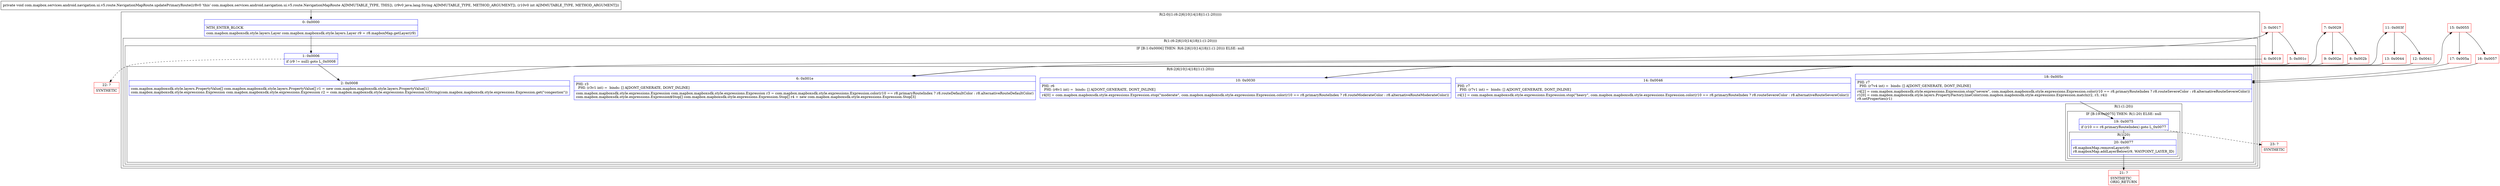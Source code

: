 digraph "CFG forcom.mapbox.services.android.navigation.ui.v5.route.NavigationMapRoute.updatePrimaryRoute(Ljava\/lang\/String;I)V" {
subgraph cluster_Region_1491795700 {
label = "R(2:0|(1:(6:2|6|10|14|18|(1:(1:20)))))";
node [shape=record,color=blue];
Node_0 [shape=record,label="{0\:\ 0x0000|MTH_ENTER_BLOCK\l|com.mapbox.mapboxsdk.style.layers.Layer com.mapbox.mapboxsdk.style.layers.Layer r9 = r8.mapboxMap.getLayer(r9)\l}"];
subgraph cluster_Region_337358098 {
label = "R(1:(6:2|6|10|14|18|(1:(1:20))))";
node [shape=record,color=blue];
subgraph cluster_IfRegion_339985571 {
label = "IF [B:1:0x0006] THEN: R(6:2|6|10|14|18|(1:(1:20))) ELSE: null";
node [shape=record,color=blue];
Node_1 [shape=record,label="{1\:\ 0x0006|if (r9 != null) goto L_0x0008\l}"];
subgraph cluster_Region_1677673812 {
label = "R(6:2|6|10|14|18|(1:(1:20)))";
node [shape=record,color=blue];
Node_2 [shape=record,label="{2\:\ 0x0008|com.mapbox.mapboxsdk.style.layers.PropertyValue[] com.mapbox.mapboxsdk.style.layers.PropertyValue[] r1 = new com.mapbox.mapboxsdk.style.layers.PropertyValue[1]\lcom.mapbox.mapboxsdk.style.expressions.Expression com.mapbox.mapboxsdk.style.expressions.Expression r2 = com.mapbox.mapboxsdk.style.expressions.Expression.toString(com.mapbox.mapboxsdk.style.expressions.Expression.get(\"congestion\"))\l}"];
Node_6 [shape=record,label="{6\:\ 0x001e|PHI: r3 \l  PHI: (r3v1 int) =  binds: [] A[DONT_GENERATE, DONT_INLINE]\l|com.mapbox.mapboxsdk.style.expressions.Expression com.mapbox.mapboxsdk.style.expressions.Expression r3 = com.mapbox.mapboxsdk.style.expressions.Expression.color(r10 == r8.primaryRouteIndex ? r8.routeDefaultColor : r8.alternativeRouteDefaultColor)\lcom.mapbox.mapboxsdk.style.expressions.Expression$Stop[] com.mapbox.mapboxsdk.style.expressions.Expression.Stop[] r4 = new com.mapbox.mapboxsdk.style.expressions.Expression.Stop[3]\l}"];
Node_10 [shape=record,label="{10\:\ 0x0030|PHI: r6 \l  PHI: (r6v1 int) =  binds: [] A[DONT_GENERATE, DONT_INLINE]\l|r4[0] = com.mapbox.mapboxsdk.style.expressions.Expression.stop(\"moderate\", com.mapbox.mapboxsdk.style.expressions.Expression.color(r10 == r8.primaryRouteIndex ? r8.routeModerateColor : r8.alternativeRouteModerateColor))\l}"];
Node_14 [shape=record,label="{14\:\ 0x0046|PHI: r7 \l  PHI: (r7v1 int) =  binds: [] A[DONT_GENERATE, DONT_INLINE]\l|r4[1] = com.mapbox.mapboxsdk.style.expressions.Expression.stop(\"heavy\", com.mapbox.mapboxsdk.style.expressions.Expression.color(r10 == r8.primaryRouteIndex ? r8.routeSevereColor : r8.alternativeRouteSevereColor))\l}"];
Node_18 [shape=record,label="{18\:\ 0x005c|PHI: r7 \l  PHI: (r7v4 int) =  binds: [] A[DONT_GENERATE, DONT_INLINE]\l|r4[2] = com.mapbox.mapboxsdk.style.expressions.Expression.stop(\"severe\", com.mapbox.mapboxsdk.style.expressions.Expression.color(r10 == r8.primaryRouteIndex ? r8.routeSevereColor : r8.alternativeRouteSevereColor))\lr1[0] = com.mapbox.mapboxsdk.style.layers.PropertyFactory.lineColor(com.mapbox.mapboxsdk.style.expressions.Expression.match(r2, r3, r4))\lr9.setProperties(r1)\l}"];
subgraph cluster_Region_1934519421 {
label = "R(1:(1:20))";
node [shape=record,color=blue];
subgraph cluster_IfRegion_1048969220 {
label = "IF [B:19:0x0075] THEN: R(1:20) ELSE: null";
node [shape=record,color=blue];
Node_19 [shape=record,label="{19\:\ 0x0075|if (r10 == r8.primaryRouteIndex) goto L_0x0077\l}"];
subgraph cluster_Region_1018583164 {
label = "R(1:20)";
node [shape=record,color=blue];
Node_20 [shape=record,label="{20\:\ 0x0077|r8.mapboxMap.removeLayer(r9)\lr8.mapboxMap.addLayerBelow(r9, WAYPOINT_LAYER_ID)\l}"];
}
}
}
}
}
}
}
Node_3 [shape=record,color=red,label="{3\:\ 0x0017}"];
Node_4 [shape=record,color=red,label="{4\:\ 0x0019}"];
Node_5 [shape=record,color=red,label="{5\:\ 0x001c}"];
Node_7 [shape=record,color=red,label="{7\:\ 0x0029}"];
Node_8 [shape=record,color=red,label="{8\:\ 0x002b}"];
Node_9 [shape=record,color=red,label="{9\:\ 0x002e}"];
Node_11 [shape=record,color=red,label="{11\:\ 0x003f}"];
Node_12 [shape=record,color=red,label="{12\:\ 0x0041}"];
Node_13 [shape=record,color=red,label="{13\:\ 0x0044}"];
Node_15 [shape=record,color=red,label="{15\:\ 0x0055}"];
Node_16 [shape=record,color=red,label="{16\:\ 0x0057}"];
Node_17 [shape=record,color=red,label="{17\:\ 0x005a}"];
Node_21 [shape=record,color=red,label="{21\:\ ?|SYNTHETIC\lORIG_RETURN\l}"];
Node_22 [shape=record,color=red,label="{22\:\ ?|SYNTHETIC\l}"];
Node_23 [shape=record,color=red,label="{23\:\ ?|SYNTHETIC\l}"];
MethodNode[shape=record,label="{private void com.mapbox.services.android.navigation.ui.v5.route.NavigationMapRoute.updatePrimaryRoute((r8v0 'this' com.mapbox.services.android.navigation.ui.v5.route.NavigationMapRoute A[IMMUTABLE_TYPE, THIS]), (r9v0 java.lang.String A[IMMUTABLE_TYPE, METHOD_ARGUMENT]), (r10v0 int A[IMMUTABLE_TYPE, METHOD_ARGUMENT])) }"];
MethodNode -> Node_0;
Node_0 -> Node_1;
Node_1 -> Node_2;
Node_1 -> Node_22[style=dashed];
Node_2 -> Node_3;
Node_6 -> Node_7;
Node_10 -> Node_11;
Node_14 -> Node_15;
Node_18 -> Node_19;
Node_19 -> Node_20;
Node_19 -> Node_23[style=dashed];
Node_20 -> Node_21;
Node_3 -> Node_4;
Node_3 -> Node_5;
Node_4 -> Node_6;
Node_5 -> Node_6;
Node_7 -> Node_8;
Node_7 -> Node_9;
Node_8 -> Node_10;
Node_9 -> Node_10;
Node_11 -> Node_12;
Node_11 -> Node_13;
Node_12 -> Node_14;
Node_13 -> Node_14;
Node_15 -> Node_16;
Node_15 -> Node_17;
Node_16 -> Node_18;
Node_17 -> Node_18;
}

